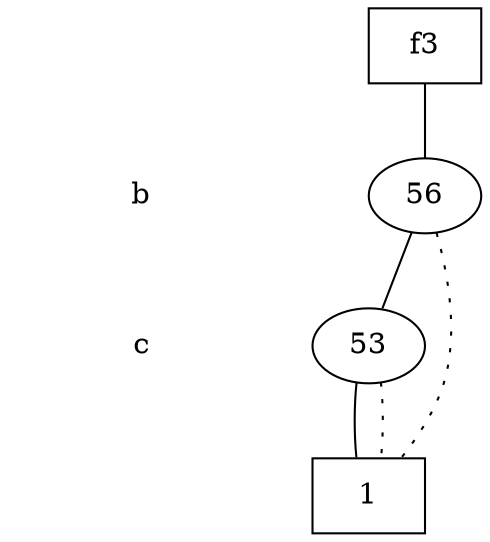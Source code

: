 digraph "DD" {
size = "7.5,10"
center = true;
edge [dir = none];
{ node [shape = plaintext];
  edge [style = invis];
  "CONST NODES" [style = invis];
" b " -> " c " -> "CONST NODES"; 
}
{ rank = same; node [shape = box]; edge [style = invis];
"  f3  "; }
{ rank = same; " b ";
"56";
}
{ rank = same; " c ";
"53";
}
{ rank = same; "CONST NODES";
{ node [shape = box]; "4d";
}
}
"  f3  " -> "56" [style = solid];
"56" -> "53";
"56" -> "4d" [style = dotted];
"53" -> "4d";
"53" -> "4d" [style = dotted];
"4d" [label = "1"];
}
